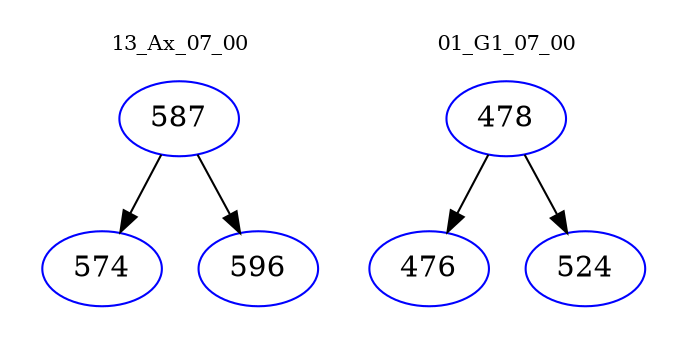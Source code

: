 digraph{
subgraph cluster_0 {
color = white
label = "13_Ax_07_00";
fontsize=10;
T0_587 [label="587", color="blue"]
T0_587 -> T0_574 [color="black"]
T0_574 [label="574", color="blue"]
T0_587 -> T0_596 [color="black"]
T0_596 [label="596", color="blue"]
}
subgraph cluster_1 {
color = white
label = "01_G1_07_00";
fontsize=10;
T1_478 [label="478", color="blue"]
T1_478 -> T1_476 [color="black"]
T1_476 [label="476", color="blue"]
T1_478 -> T1_524 [color="black"]
T1_524 [label="524", color="blue"]
}
}
